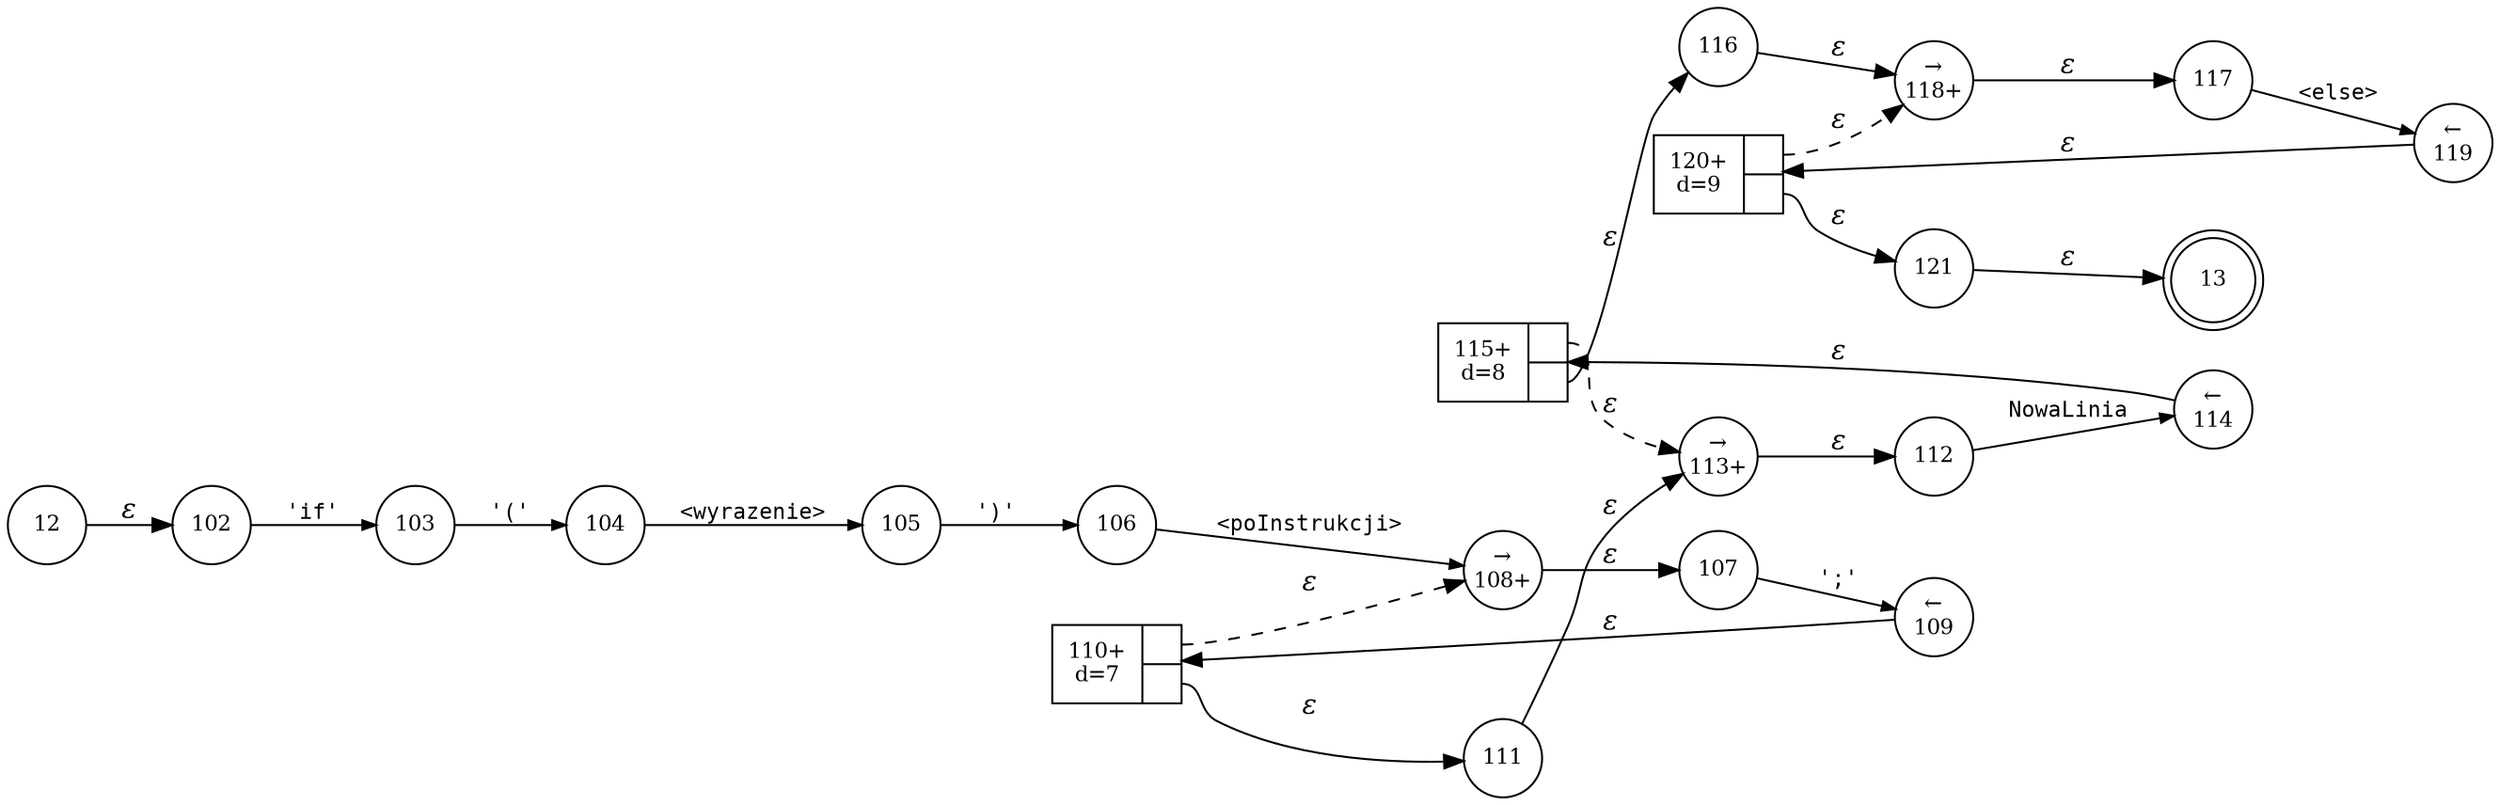 digraph ATN {
rankdir=LR;
s13[fontsize=11, label="13", shape=doublecircle, fixedsize=true, width=.6];
s102[fontsize=11,label="102", shape=circle, fixedsize=true, width=.55, peripheries=1];
s103[fontsize=11,label="103", shape=circle, fixedsize=true, width=.55, peripheries=1];
s104[fontsize=11,label="104", shape=circle, fixedsize=true, width=.55, peripheries=1];
s105[fontsize=11,label="105", shape=circle, fixedsize=true, width=.55, peripheries=1];
s106[fontsize=11,label="106", shape=circle, fixedsize=true, width=.55, peripheries=1];
s107[fontsize=11,label="107", shape=circle, fixedsize=true, width=.55, peripheries=1];
s12[fontsize=11,label="12", shape=circle, fixedsize=true, width=.55, peripheries=1];
s108[fontsize=11,label="&rarr;\n108+", shape=circle, fixedsize=true, width=.55, peripheries=1];
s109[fontsize=11,label="&larr;\n109", shape=circle, fixedsize=true, width=.55, peripheries=1];
s110[fontsize=11,label="{110+\nd=7|{<p0>|<p1>}}", shape=record, fixedsize=false, peripheries=1];
s111[fontsize=11,label="111", shape=circle, fixedsize=true, width=.55, peripheries=1];
s112[fontsize=11,label="112", shape=circle, fixedsize=true, width=.55, peripheries=1];
s113[fontsize=11,label="&rarr;\n113+", shape=circle, fixedsize=true, width=.55, peripheries=1];
s114[fontsize=11,label="&larr;\n114", shape=circle, fixedsize=true, width=.55, peripheries=1];
s115[fontsize=11,label="{115+\nd=8|{<p0>|<p1>}}", shape=record, fixedsize=false, peripheries=1];
s116[fontsize=11,label="116", shape=circle, fixedsize=true, width=.55, peripheries=1];
s117[fontsize=11,label="117", shape=circle, fixedsize=true, width=.55, peripheries=1];
s118[fontsize=11,label="&rarr;\n118+", shape=circle, fixedsize=true, width=.55, peripheries=1];
s119[fontsize=11,label="&larr;\n119", shape=circle, fixedsize=true, width=.55, peripheries=1];
s120[fontsize=11,label="{120+\nd=9|{<p0>|<p1>}}", shape=record, fixedsize=false, peripheries=1];
s121[fontsize=11,label="121", shape=circle, fixedsize=true, width=.55, peripheries=1];
s12 -> s102 [fontname="Times-Italic", label="&epsilon;"];
s102 -> s103 [fontsize=11, fontname="Courier", arrowsize=.7, label = "'if'", arrowhead = normal];
s103 -> s104 [fontsize=11, fontname="Courier", arrowsize=.7, label = "'('", arrowhead = normal];
s104 -> s105 [fontsize=11, fontname="Courier", arrowsize=.7, label = "<wyrazenie>", arrowhead = normal];
s105 -> s106 [fontsize=11, fontname="Courier", arrowsize=.7, label = "')'", arrowhead = normal];
s106 -> s108 [fontsize=11, fontname="Courier", arrowsize=.7, label = "<poInstrukcji>", arrowhead = normal];
s108 -> s107 [fontname="Times-Italic", label="&epsilon;"];
s107 -> s109 [fontsize=11, fontname="Courier", arrowsize=.7, label = "';'", arrowhead = normal];
s109 -> s110 [fontname="Times-Italic", label="&epsilon;"];
s110:p0 -> s108 [fontname="Times-Italic", label="&epsilon;", style="dashed"];
s110:p1 -> s111 [fontname="Times-Italic", label="&epsilon;"];
s111 -> s113 [fontname="Times-Italic", label="&epsilon;"];
s113 -> s112 [fontname="Times-Italic", label="&epsilon;"];
s112 -> s114 [fontsize=11, fontname="Courier", arrowsize=.7, label = "NowaLinia", arrowhead = normal];
s114 -> s115 [fontname="Times-Italic", label="&epsilon;"];
s115:p0 -> s113 [fontname="Times-Italic", label="&epsilon;", style="dashed"];
s115:p1 -> s116 [fontname="Times-Italic", label="&epsilon;"];
s116 -> s118 [fontname="Times-Italic", label="&epsilon;"];
s118 -> s117 [fontname="Times-Italic", label="&epsilon;"];
s117 -> s119 [fontsize=11, fontname="Courier", arrowsize=.7, label = "<else>", arrowhead = normal];
s119 -> s120 [fontname="Times-Italic", label="&epsilon;"];
s120:p0 -> s118 [fontname="Times-Italic", label="&epsilon;", style="dashed"];
s120:p1 -> s121 [fontname="Times-Italic", label="&epsilon;"];
s121 -> s13 [fontname="Times-Italic", label="&epsilon;"];
}